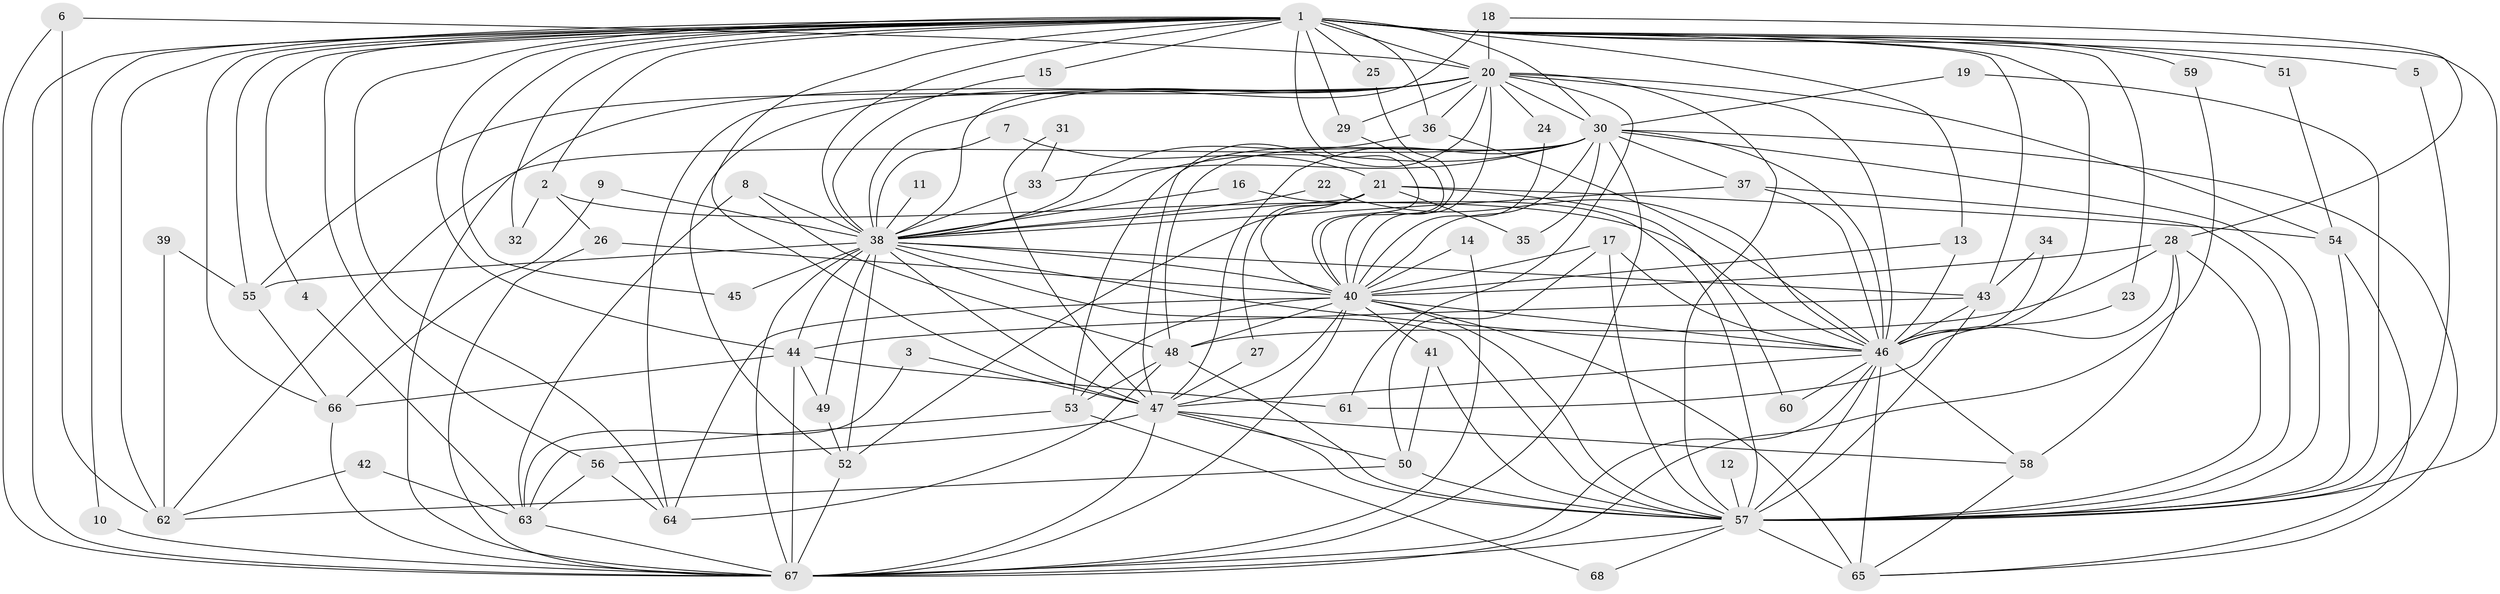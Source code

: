 // original degree distribution, {20: 0.007352941176470588, 29: 0.007352941176470588, 19: 0.007352941176470588, 18: 0.007352941176470588, 21: 0.007352941176470588, 35: 0.007352941176470588, 24: 0.007352941176470588, 22: 0.007352941176470588, 23: 0.007352941176470588, 28: 0.007352941176470588, 6: 0.014705882352941176, 5: 0.058823529411764705, 4: 0.11029411764705882, 3: 0.19117647058823528, 7: 0.022058823529411766, 2: 0.5294117647058824}
// Generated by graph-tools (version 1.1) at 2025/25/03/09/25 03:25:36]
// undirected, 68 vertices, 190 edges
graph export_dot {
graph [start="1"]
  node [color=gray90,style=filled];
  1;
  2;
  3;
  4;
  5;
  6;
  7;
  8;
  9;
  10;
  11;
  12;
  13;
  14;
  15;
  16;
  17;
  18;
  19;
  20;
  21;
  22;
  23;
  24;
  25;
  26;
  27;
  28;
  29;
  30;
  31;
  32;
  33;
  34;
  35;
  36;
  37;
  38;
  39;
  40;
  41;
  42;
  43;
  44;
  45;
  46;
  47;
  48;
  49;
  50;
  51;
  52;
  53;
  54;
  55;
  56;
  57;
  58;
  59;
  60;
  61;
  62;
  63;
  64;
  65;
  66;
  67;
  68;
  1 -- 2 [weight=1.0];
  1 -- 4 [weight=1.0];
  1 -- 5 [weight=1.0];
  1 -- 10 [weight=1.0];
  1 -- 13 [weight=1.0];
  1 -- 15 [weight=1.0];
  1 -- 20 [weight=2.0];
  1 -- 23 [weight=1.0];
  1 -- 25 [weight=1.0];
  1 -- 29 [weight=1.0];
  1 -- 30 [weight=2.0];
  1 -- 32 [weight=1.0];
  1 -- 36 [weight=1.0];
  1 -- 38 [weight=3.0];
  1 -- 40 [weight=4.0];
  1 -- 43 [weight=2.0];
  1 -- 44 [weight=1.0];
  1 -- 45 [weight=1.0];
  1 -- 46 [weight=4.0];
  1 -- 47 [weight=2.0];
  1 -- 51 [weight=1.0];
  1 -- 55 [weight=1.0];
  1 -- 56 [weight=1.0];
  1 -- 57 [weight=3.0];
  1 -- 59 [weight=2.0];
  1 -- 62 [weight=2.0];
  1 -- 64 [weight=1.0];
  1 -- 66 [weight=1.0];
  1 -- 67 [weight=2.0];
  2 -- 26 [weight=1.0];
  2 -- 32 [weight=1.0];
  2 -- 46 [weight=1.0];
  3 -- 47 [weight=1.0];
  3 -- 63 [weight=1.0];
  4 -- 63 [weight=1.0];
  5 -- 57 [weight=1.0];
  6 -- 20 [weight=1.0];
  6 -- 62 [weight=1.0];
  6 -- 67 [weight=1.0];
  7 -- 21 [weight=1.0];
  7 -- 38 [weight=1.0];
  8 -- 38 [weight=1.0];
  8 -- 48 [weight=1.0];
  8 -- 63 [weight=1.0];
  9 -- 38 [weight=1.0];
  9 -- 66 [weight=1.0];
  10 -- 67 [weight=1.0];
  11 -- 38 [weight=1.0];
  12 -- 57 [weight=1.0];
  13 -- 40 [weight=1.0];
  13 -- 46 [weight=1.0];
  14 -- 40 [weight=1.0];
  14 -- 67 [weight=1.0];
  15 -- 38 [weight=1.0];
  16 -- 38 [weight=1.0];
  16 -- 57 [weight=1.0];
  17 -- 40 [weight=1.0];
  17 -- 46 [weight=1.0];
  17 -- 50 [weight=1.0];
  17 -- 57 [weight=1.0];
  18 -- 20 [weight=1.0];
  18 -- 28 [weight=1.0];
  18 -- 38 [weight=1.0];
  19 -- 30 [weight=1.0];
  19 -- 57 [weight=1.0];
  20 -- 24 [weight=1.0];
  20 -- 29 [weight=1.0];
  20 -- 30 [weight=1.0];
  20 -- 36 [weight=1.0];
  20 -- 38 [weight=2.0];
  20 -- 40 [weight=1.0];
  20 -- 46 [weight=2.0];
  20 -- 47 [weight=2.0];
  20 -- 52 [weight=1.0];
  20 -- 54 [weight=1.0];
  20 -- 55 [weight=1.0];
  20 -- 57 [weight=1.0];
  20 -- 61 [weight=1.0];
  20 -- 64 [weight=1.0];
  20 -- 67 [weight=1.0];
  21 -- 27 [weight=1.0];
  21 -- 35 [weight=1.0];
  21 -- 38 [weight=1.0];
  21 -- 40 [weight=1.0];
  21 -- 52 [weight=1.0];
  21 -- 54 [weight=1.0];
  21 -- 60 [weight=1.0];
  22 -- 38 [weight=1.0];
  22 -- 46 [weight=1.0];
  23 -- 46 [weight=1.0];
  24 -- 40 [weight=1.0];
  25 -- 40 [weight=1.0];
  26 -- 40 [weight=1.0];
  26 -- 67 [weight=1.0];
  27 -- 47 [weight=2.0];
  28 -- 40 [weight=1.0];
  28 -- 48 [weight=1.0];
  28 -- 57 [weight=1.0];
  28 -- 58 [weight=1.0];
  28 -- 61 [weight=1.0];
  29 -- 40 [weight=1.0];
  30 -- 33 [weight=2.0];
  30 -- 35 [weight=1.0];
  30 -- 37 [weight=1.0];
  30 -- 38 [weight=1.0];
  30 -- 40 [weight=1.0];
  30 -- 46 [weight=2.0];
  30 -- 47 [weight=1.0];
  30 -- 48 [weight=1.0];
  30 -- 53 [weight=1.0];
  30 -- 57 [weight=1.0];
  30 -- 62 [weight=1.0];
  30 -- 65 [weight=1.0];
  30 -- 67 [weight=1.0];
  31 -- 33 [weight=1.0];
  31 -- 47 [weight=1.0];
  33 -- 38 [weight=1.0];
  34 -- 43 [weight=1.0];
  34 -- 46 [weight=1.0];
  36 -- 38 [weight=1.0];
  36 -- 46 [weight=1.0];
  37 -- 38 [weight=1.0];
  37 -- 46 [weight=1.0];
  37 -- 57 [weight=1.0];
  38 -- 40 [weight=1.0];
  38 -- 43 [weight=1.0];
  38 -- 44 [weight=2.0];
  38 -- 45 [weight=1.0];
  38 -- 46 [weight=1.0];
  38 -- 47 [weight=2.0];
  38 -- 49 [weight=2.0];
  38 -- 52 [weight=2.0];
  38 -- 55 [weight=2.0];
  38 -- 57 [weight=1.0];
  38 -- 67 [weight=1.0];
  39 -- 55 [weight=1.0];
  39 -- 62 [weight=1.0];
  40 -- 41 [weight=2.0];
  40 -- 46 [weight=1.0];
  40 -- 47 [weight=1.0];
  40 -- 48 [weight=1.0];
  40 -- 53 [weight=1.0];
  40 -- 57 [weight=1.0];
  40 -- 64 [weight=1.0];
  40 -- 65 [weight=3.0];
  40 -- 67 [weight=1.0];
  41 -- 50 [weight=1.0];
  41 -- 57 [weight=1.0];
  42 -- 62 [weight=1.0];
  42 -- 63 [weight=1.0];
  43 -- 44 [weight=1.0];
  43 -- 46 [weight=1.0];
  43 -- 57 [weight=1.0];
  44 -- 49 [weight=1.0];
  44 -- 61 [weight=1.0];
  44 -- 66 [weight=1.0];
  44 -- 67 [weight=1.0];
  46 -- 47 [weight=2.0];
  46 -- 57 [weight=1.0];
  46 -- 58 [weight=1.0];
  46 -- 60 [weight=1.0];
  46 -- 65 [weight=1.0];
  46 -- 67 [weight=1.0];
  47 -- 50 [weight=1.0];
  47 -- 56 [weight=1.0];
  47 -- 57 [weight=1.0];
  47 -- 58 [weight=1.0];
  47 -- 67 [weight=1.0];
  48 -- 53 [weight=1.0];
  48 -- 57 [weight=1.0];
  48 -- 64 [weight=1.0];
  49 -- 52 [weight=1.0];
  50 -- 57 [weight=1.0];
  50 -- 62 [weight=1.0];
  51 -- 54 [weight=1.0];
  52 -- 67 [weight=1.0];
  53 -- 63 [weight=1.0];
  53 -- 68 [weight=1.0];
  54 -- 57 [weight=1.0];
  54 -- 65 [weight=1.0];
  55 -- 66 [weight=1.0];
  56 -- 63 [weight=1.0];
  56 -- 64 [weight=1.0];
  57 -- 65 [weight=1.0];
  57 -- 67 [weight=3.0];
  57 -- 68 [weight=1.0];
  58 -- 65 [weight=1.0];
  59 -- 67 [weight=1.0];
  63 -- 67 [weight=1.0];
  66 -- 67 [weight=1.0];
}
